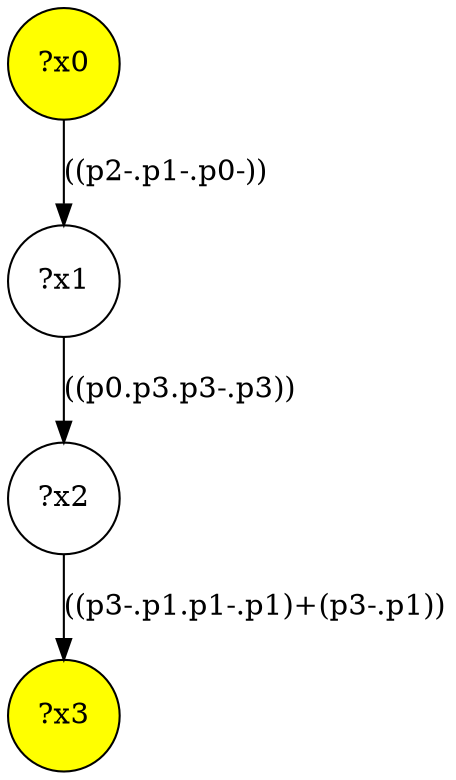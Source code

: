 digraph g {
	x0 [fillcolor="yellow", style="filled," shape=circle, label="?x0"];
	x3 [fillcolor="yellow", style="filled," shape=circle, label="?x3"];
	x1 [shape=circle, label="?x1"];
	x0 -> x1 [label="((p2-.p1-.p0-))"];
	x2 [shape=circle, label="?x2"];
	x1 -> x2 [label="((p0.p3.p3-.p3))"];
	x2 -> x3 [label="((p3-.p1.p1-.p1)+(p3-.p1))"];
}
